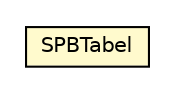 #!/usr/local/bin/dot
#
# Class diagram 
# Generated by UMLGraph version R5_6-24-gf6e263 (http://www.umlgraph.org/)
#

digraph G {
	edge [fontname="Helvetica",fontsize=10,labelfontname="Helvetica",labelfontsize=10];
	node [fontname="Helvetica",fontsize=10,shape=plaintext];
	nodesep=0.25;
	ranksep=0.5;
	// nl.egem.stuf.sector.bg._0204.SPBTabel
	c189858 [label=<<table title="nl.egem.stuf.sector.bg._0204.SPBTabel" border="0" cellborder="1" cellspacing="0" cellpadding="2" port="p" bgcolor="lemonChiffon" href="./SPBTabel.html">
		<tr><td><table border="0" cellspacing="0" cellpadding="1">
<tr><td align="center" balign="center"> SPBTabel </td></tr>
		</table></td></tr>
		</table>>, URL="./SPBTabel.html", fontname="Helvetica", fontcolor="black", fontsize=10.0];
}

